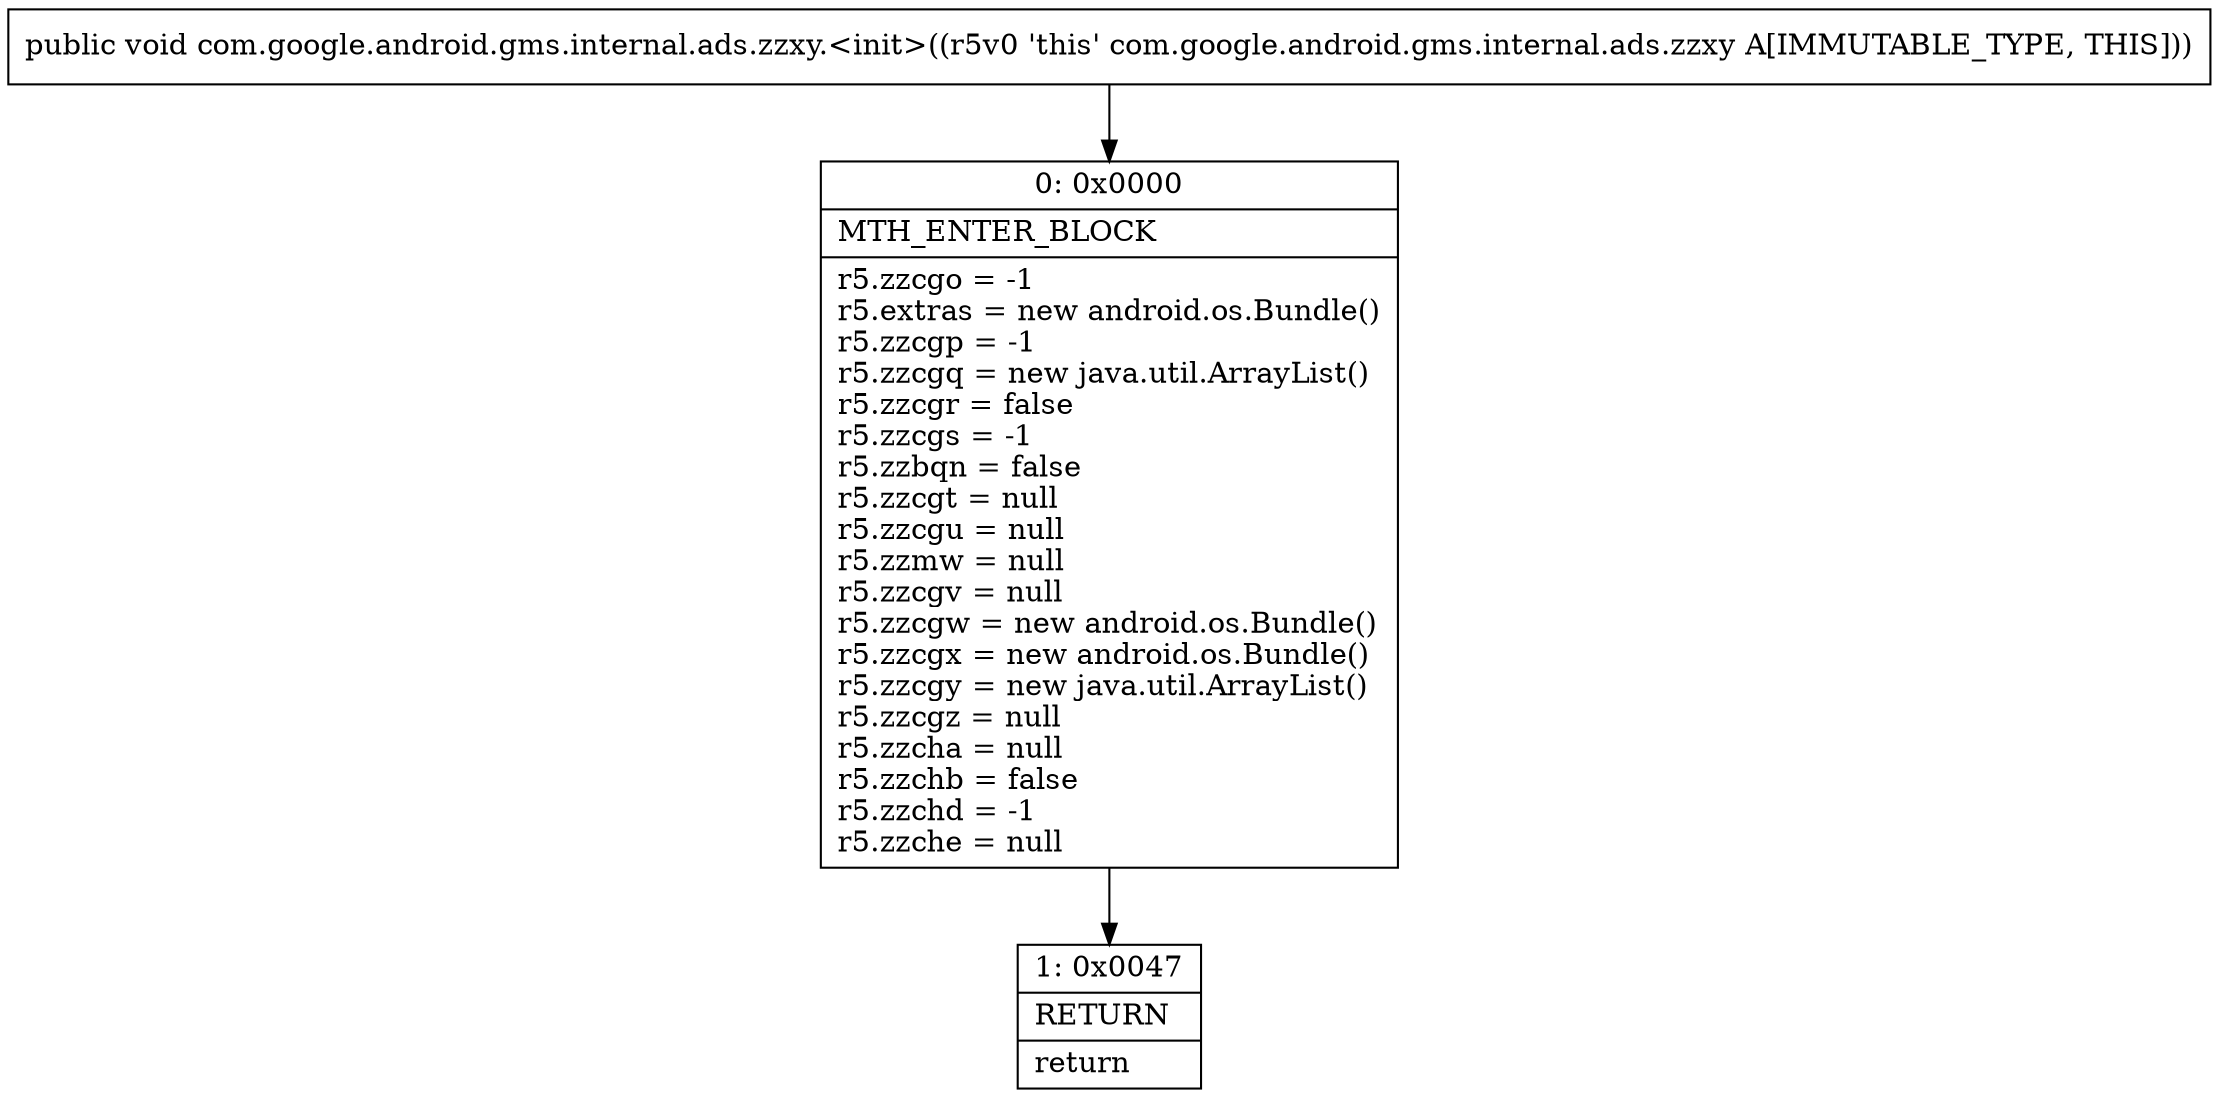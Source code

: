 digraph "CFG forcom.google.android.gms.internal.ads.zzxy.\<init\>()V" {
Node_0 [shape=record,label="{0\:\ 0x0000|MTH_ENTER_BLOCK\l|r5.zzcgo = \-1\lr5.extras = new android.os.Bundle()\lr5.zzcgp = \-1\lr5.zzcgq = new java.util.ArrayList()\lr5.zzcgr = false\lr5.zzcgs = \-1\lr5.zzbqn = false\lr5.zzcgt = null\lr5.zzcgu = null\lr5.zzmw = null\lr5.zzcgv = null\lr5.zzcgw = new android.os.Bundle()\lr5.zzcgx = new android.os.Bundle()\lr5.zzcgy = new java.util.ArrayList()\lr5.zzcgz = null\lr5.zzcha = null\lr5.zzchb = false\lr5.zzchd = \-1\lr5.zzche = null\l}"];
Node_1 [shape=record,label="{1\:\ 0x0047|RETURN\l|return\l}"];
MethodNode[shape=record,label="{public void com.google.android.gms.internal.ads.zzxy.\<init\>((r5v0 'this' com.google.android.gms.internal.ads.zzxy A[IMMUTABLE_TYPE, THIS])) }"];
MethodNode -> Node_0;
Node_0 -> Node_1;
}

